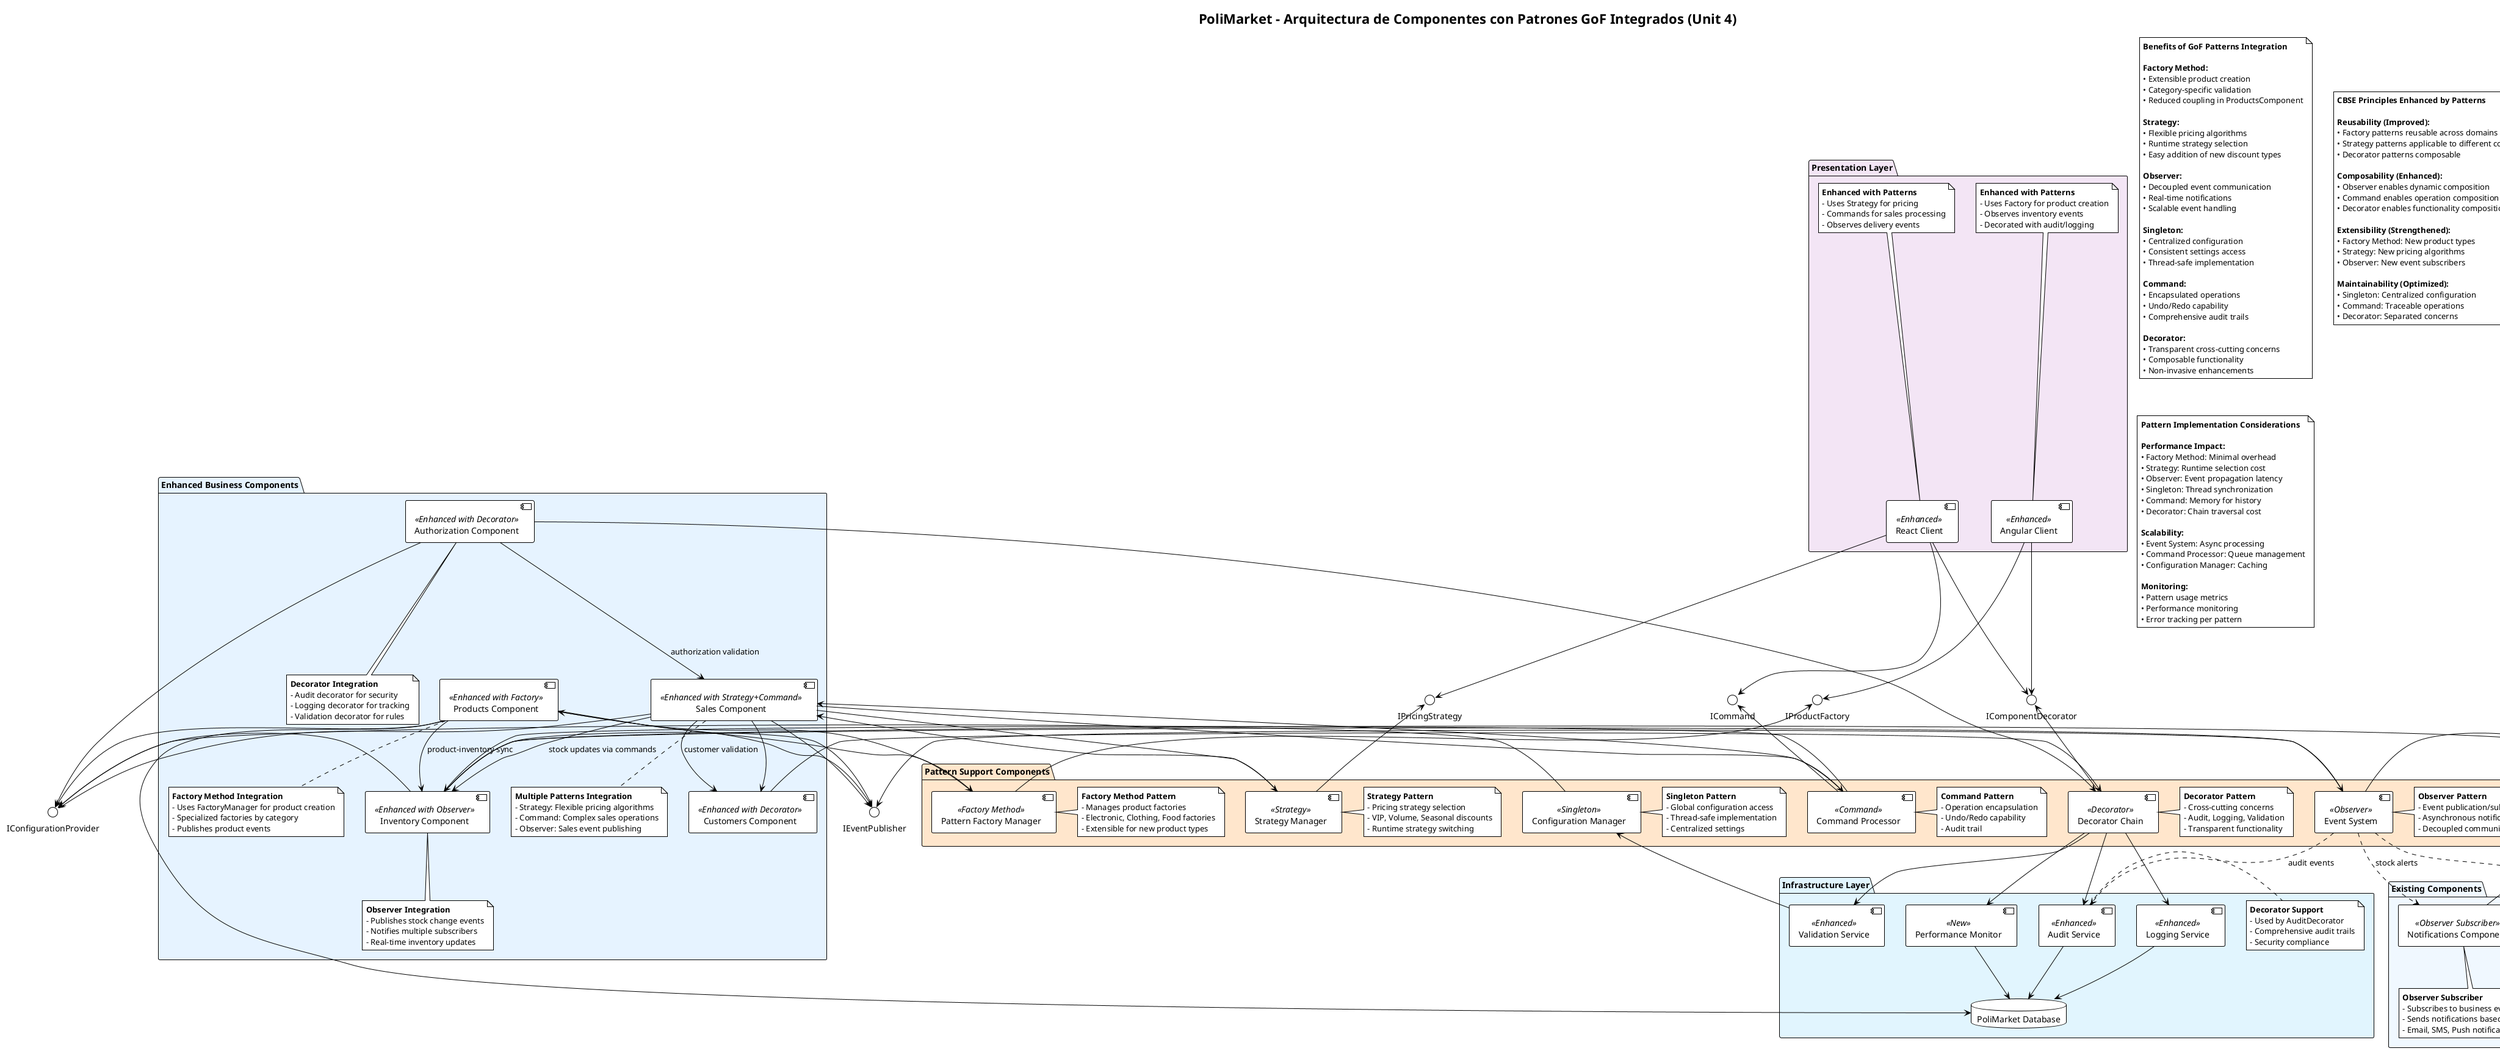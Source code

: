 @startuml PoliMarket_Components_Diagram_With_GoF_Patterns

!theme plain
title PoliMarket - Arquitectura de Componentes con Patrones GoF Integrados (Unit 4)

' Definición de colores para patrones y componentes
!define PATTERN_COMPONENT #FFE6CC
!define ENHANCED_COMPONENT #E6F3FF
!define EXISTING_COMPONENT #F0F8FF
!define INFRASTRUCTURE #E1F5FE
!define PRESENTATION #F3E5F5

' ========== PRESENTATION LAYER ==========
package "Presentation Layer" PRESENTATION {
    [Angular Client] as AngularClient <<Enhanced>>
    [React Client] as ReactClient <<Enhanced>>
    
    note top of AngularClient
        **Enhanced with Patterns**
        - Uses Factory for product creation
        - Observes inventory events
        - Decorated with audit/logging
    end note
    
    note top of ReactClient
        **Enhanced with Patterns**
        - Uses Strategy for pricing
        - Commands for sales processing
        - Observes delivery events
    end note
}

' ========== PATTERN SUPPORT LAYER ==========
package "Pattern Support Components" PATTERN_COMPONENT {
    [Pattern Factory Manager] as FactoryManager <<Factory Method>>
    [Strategy Manager] as StrategyManager <<Strategy>>
    [Event System] as EventSystem <<Observer>>
    [Configuration Manager] as ConfigManager <<Singleton>>
    [Command Processor] as CommandProcessor <<Command>>
    [Decorator Chain] as DecoratorChain <<Decorator>>
    
    note right of FactoryManager
        **Factory Method Pattern**
        - Manages product factories
        - Electronic, Clothing, Food factories
        - Extensible for new product types
    end note
    
    note right of StrategyManager
        **Strategy Pattern**
        - Pricing strategy selection
        - VIP, Volume, Seasonal discounts
        - Runtime strategy switching
    end note
    
    note right of EventSystem
        **Observer Pattern**
        - Event publication/subscription
        - Asynchronous notifications
        - Decoupled communication
    end note
    
    note right of ConfigManager
        **Singleton Pattern**
        - Global configuration access
        - Thread-safe implementation
        - Centralized settings
    end note
    
    note right of CommandProcessor
        **Command Pattern**
        - Operation encapsulation
        - Undo/Redo capability
        - Audit trail
    end note
    
    note right of DecoratorChain
        **Decorator Pattern**
        - Cross-cutting concerns
        - Audit, Logging, Validation
        - Transparent functionality
    end note
}

' ========== ENHANCED BUSINESS COMPONENTS ==========
package "Enhanced Business Components" ENHANCED_COMPONENT {
    [Products Component] as ProductsComp <<Enhanced with Factory>>
    [Sales Component] as SalesComp <<Enhanced with Strategy+Command>>
    [Inventory Component] as InventoryComp <<Enhanced with Observer>>
    [Authorization Component] as AuthComp <<Enhanced with Decorator>>
    [Customers Component] as CustomersComp <<Enhanced with Decorator>>
    
    note bottom of ProductsComp
        **Factory Method Integration**
        - Uses FactoryManager for product creation
        - Specialized factories by category
        - Publishes product events
    end note
    
    note bottom of SalesComp
        **Multiple Patterns Integration**
        - Strategy: Flexible pricing algorithms
        - Command: Complex sales operations
        - Observer: Sales event publishing
    end note
    
    note bottom of InventoryComp
        **Observer Integration**
        - Publishes stock change events
        - Notifies multiple subscribers
        - Real-time inventory updates
    end note
    
    note bottom of AuthComp
        **Decorator Integration**
        - Audit decorator for security
        - Logging decorator for tracking
        - Validation decorator for rules
    end note
}

' ========== EXISTING COMPONENTS (MAINTAINED) ==========
package "Existing Components" EXISTING_COMPONENT {
    [Delivery Component] as DeliveryComp <<Maintained>>
    [Suppliers Component] as SuppliersComp <<Maintained>>
    [Notifications Component] as NotificationsComp <<Observer Subscriber>>
    [Integration Component] as IntegrationComp <<Enhanced>>
    
    note bottom of NotificationsComp
        **Observer Subscriber**
        - Subscribes to business events
        - Sends notifications based on events
        - Email, SMS, Push notifications
    end note
    
    note bottom of IntegrationComp
        **Configuration Integration**
        - Uses ConfigManager singleton
        - Manages component integration
        - Health monitoring
    end note
}

' ========== INFRASTRUCTURE LAYER ==========
package "Infrastructure Layer" INFRASTRUCTURE {
    [Audit Service] as AuditService <<Enhanced>>
    [Logging Service] as LoggingService <<Enhanced>>
    [Validation Service] as ValidationService <<Enhanced>>
    [Performance Monitor] as PerfMonitor <<New>>
    
    database "PoliMarket Database" as Database
    
    note right of AuditService
        **Decorator Support**
        - Used by AuditDecorator
        - Comprehensive audit trails
        - Security compliance
    end note
}

' ========== INTERFACES ==========
interface "IProductFactory" as IProductFactory
interface "IPricingStrategy" as IPricingStrategy
interface "IEventPublisher" as IEventPublisher
interface "IEventSubscriber" as IEventSubscriber
interface "ICommand" as ICommand
interface "IComponentDecorator" as IComponentDecorator
interface "IConfigurationProvider" as IConfigProvider

' ========== PATTERN COMPONENT RELATIONSHIPS ==========

' Factory Method Pattern Flow
AngularClient --> IProductFactory
IProductFactory <-- FactoryManager
FactoryManager --> ProductsComp
ProductsComp --> Database

' Strategy Pattern Flow
ReactClient --> IPricingStrategy
IPricingStrategy <-- StrategyManager
StrategyManager --> SalesComp
SalesComp --> CustomersComp

' Observer Pattern Flow
ProductsComp --> IEventPublisher
SalesComp --> IEventPublisher
InventoryComp --> IEventPublisher
IEventPublisher <-- EventSystem
EventSystem --> IEventSubscriber
IEventSubscriber <-- NotificationsComp
IEventSubscriber <-- InventoryComp
IEventSubscriber <-- IntegrationComp

' Singleton Pattern Flow
ProductsComp --> IConfigProvider
SalesComp --> IConfigProvider
InventoryComp --> IConfigProvider
AuthComp --> IConfigProvider
IConfigProvider <-- ConfigManager

' Command Pattern Flow
ReactClient --> ICommand
ICommand <-- CommandProcessor
CommandProcessor --> SalesComp
CommandProcessor --> InventoryComp

' Decorator Pattern Flow
AngularClient --> IComponentDecorator
ReactClient --> IComponentDecorator
IComponentDecorator <-- DecoratorChain
DecoratorChain --> AuditService
DecoratorChain --> LoggingService
DecoratorChain --> ValidationService
DecoratorChain --> PerfMonitor

' Enhanced Component Relationships
ProductsComp --> FactoryManager
SalesComp --> StrategyManager
SalesComp --> CommandProcessor
InventoryComp --> EventSystem
AuthComp --> DecoratorChain
CustomersComp --> DecoratorChain

' Infrastructure Relationships
AuditService --> Database
LoggingService --> Database
ValidationService --> ConfigManager
PerfMonitor --> Database

' Cross-Component Communication (Enhanced)
SalesComp --> InventoryComp : "stock updates via commands"
SalesComp --> CustomersComp : "customer validation"
ProductsComp --> InventoryComp : "product-inventory sync"
AuthComp --> SalesComp : "authorization validation"

' Event-Based Communication
EventSystem ..> NotificationsComp : "stock alerts"
EventSystem ..> IntegrationComp : "system events"
EventSystem ..> AuditService : "audit events"

' ========== PATTERN BENEFITS ANNOTATION ==========
note as PatternBenefits
    **Benefits of GoF Patterns Integration**
    
    **Factory Method:**
    • Extensible product creation
    • Category-specific validation
    • Reduced coupling in ProductsComponent
    
    **Strategy:**
    • Flexible pricing algorithms
    • Runtime strategy selection
    • Easy addition of new discount types
    
    **Observer:**
    • Decoupled event communication
    • Real-time notifications
    • Scalable event handling
    
    **Singleton:**
    • Centralized configuration
    • Consistent settings access
    • Thread-safe implementation
    
    **Command:**
    • Encapsulated operations
    • Undo/Redo capability
    • Comprehensive audit trails
    
    **Decorator:**
    • Transparent cross-cutting concerns
    • Composable functionality
    • Non-invasive enhancements
end note

' ========== CBSE PRINCIPLES MAINTAINED ==========
note as CBSEPrinciples
    **CBSE Principles Enhanced by Patterns**
    
    **Reusability (Improved):**
    • Factory patterns reusable across domains
    • Strategy patterns applicable to different contexts
    • Decorator patterns composable
    
    **Composability (Enhanced):**
    • Observer enables dynamic composition
    • Command enables operation composition
    • Decorator enables functionality composition
    
    **Extensibility (Strengthened):**
    • Factory Method: New product types
    • Strategy: New pricing algorithms
    • Observer: New event subscribers
    
    **Maintainability (Optimized):**
    • Singleton: Centralized configuration
    • Command: Traceable operations
    • Decorator: Separated concerns
end note

' ========== DEPLOYMENT CONSIDERATIONS ==========
note as DeploymentNotes
    **Pattern Implementation Considerations**
    
    **Performance Impact:**
    • Factory Method: Minimal overhead
    • Strategy: Runtime selection cost
    • Observer: Event propagation latency
    • Singleton: Thread synchronization
    • Command: Memory for history
    • Decorator: Chain traversal cost
    
    **Scalability:**
    • Event System: Async processing
    • Command Processor: Queue management
    • Configuration Manager: Caching
    
    **Monitoring:**
    • Pattern usage metrics
    • Performance monitoring
    • Error tracking per pattern
end note

@enduml
